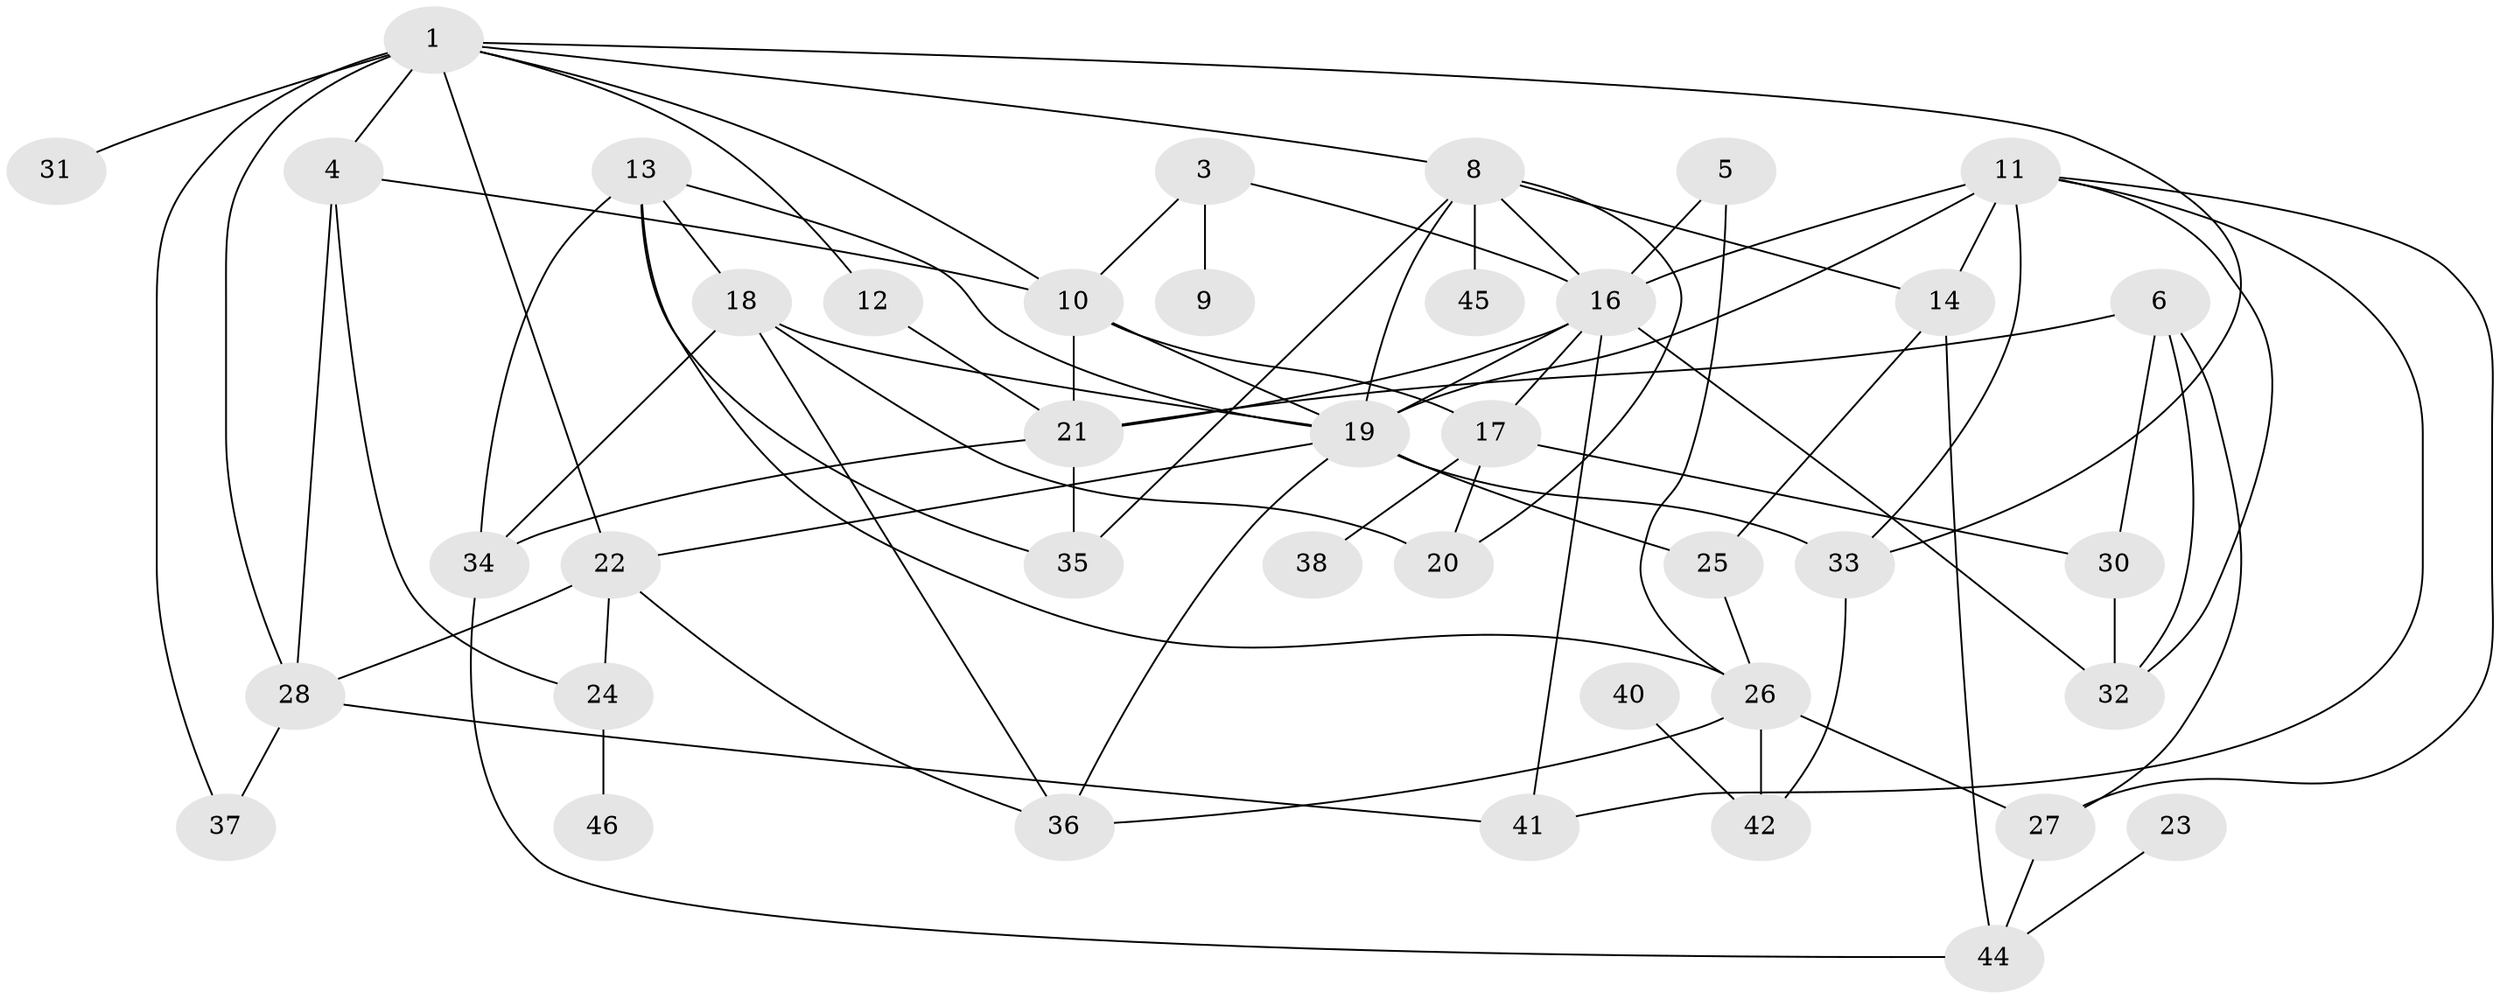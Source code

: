 // original degree distribution, {3: 0.2391304347826087, 0: 0.06521739130434782, 2: 0.21739130434782608, 4: 0.18478260869565216, 1: 0.16304347826086957, 6: 0.05434782608695652, 5: 0.06521739130434782, 7: 0.010869565217391304}
// Generated by graph-tools (version 1.1) at 2025/33/03/09/25 02:33:23]
// undirected, 40 vertices, 79 edges
graph export_dot {
graph [start="1"]
  node [color=gray90,style=filled];
  1;
  3;
  4;
  5;
  6;
  8;
  9;
  10;
  11;
  12;
  13;
  14;
  16;
  17;
  18;
  19;
  20;
  21;
  22;
  23;
  24;
  25;
  26;
  27;
  28;
  30;
  31;
  32;
  33;
  34;
  35;
  36;
  37;
  38;
  40;
  41;
  42;
  44;
  45;
  46;
  1 -- 4 [weight=1.0];
  1 -- 8 [weight=1.0];
  1 -- 10 [weight=1.0];
  1 -- 12 [weight=1.0];
  1 -- 22 [weight=1.0];
  1 -- 28 [weight=1.0];
  1 -- 31 [weight=1.0];
  1 -- 33 [weight=1.0];
  1 -- 37 [weight=1.0];
  3 -- 9 [weight=1.0];
  3 -- 10 [weight=1.0];
  3 -- 16 [weight=1.0];
  4 -- 10 [weight=1.0];
  4 -- 24 [weight=1.0];
  4 -- 28 [weight=1.0];
  5 -- 16 [weight=1.0];
  5 -- 26 [weight=1.0];
  6 -- 21 [weight=1.0];
  6 -- 27 [weight=1.0];
  6 -- 30 [weight=1.0];
  6 -- 32 [weight=1.0];
  8 -- 14 [weight=1.0];
  8 -- 16 [weight=1.0];
  8 -- 19 [weight=1.0];
  8 -- 20 [weight=1.0];
  8 -- 35 [weight=1.0];
  8 -- 45 [weight=1.0];
  10 -- 17 [weight=1.0];
  10 -- 19 [weight=1.0];
  10 -- 21 [weight=1.0];
  11 -- 14 [weight=2.0];
  11 -- 16 [weight=1.0];
  11 -- 19 [weight=1.0];
  11 -- 27 [weight=1.0];
  11 -- 32 [weight=1.0];
  11 -- 33 [weight=1.0];
  11 -- 41 [weight=1.0];
  12 -- 21 [weight=1.0];
  13 -- 18 [weight=1.0];
  13 -- 19 [weight=1.0];
  13 -- 26 [weight=1.0];
  13 -- 34 [weight=1.0];
  13 -- 35 [weight=1.0];
  14 -- 25 [weight=1.0];
  14 -- 44 [weight=1.0];
  16 -- 17 [weight=1.0];
  16 -- 19 [weight=1.0];
  16 -- 21 [weight=1.0];
  16 -- 32 [weight=2.0];
  16 -- 41 [weight=1.0];
  17 -- 20 [weight=1.0];
  17 -- 30 [weight=1.0];
  17 -- 38 [weight=1.0];
  18 -- 19 [weight=1.0];
  18 -- 20 [weight=1.0];
  18 -- 34 [weight=1.0];
  18 -- 36 [weight=1.0];
  19 -- 22 [weight=1.0];
  19 -- 25 [weight=1.0];
  19 -- 33 [weight=2.0];
  19 -- 36 [weight=1.0];
  21 -- 34 [weight=1.0];
  21 -- 35 [weight=1.0];
  22 -- 24 [weight=1.0];
  22 -- 28 [weight=1.0];
  22 -- 36 [weight=1.0];
  23 -- 44 [weight=1.0];
  24 -- 46 [weight=1.0];
  25 -- 26 [weight=1.0];
  26 -- 27 [weight=1.0];
  26 -- 36 [weight=1.0];
  26 -- 42 [weight=1.0];
  27 -- 44 [weight=1.0];
  28 -- 37 [weight=1.0];
  28 -- 41 [weight=1.0];
  30 -- 32 [weight=1.0];
  33 -- 42 [weight=1.0];
  34 -- 44 [weight=1.0];
  40 -- 42 [weight=1.0];
}
